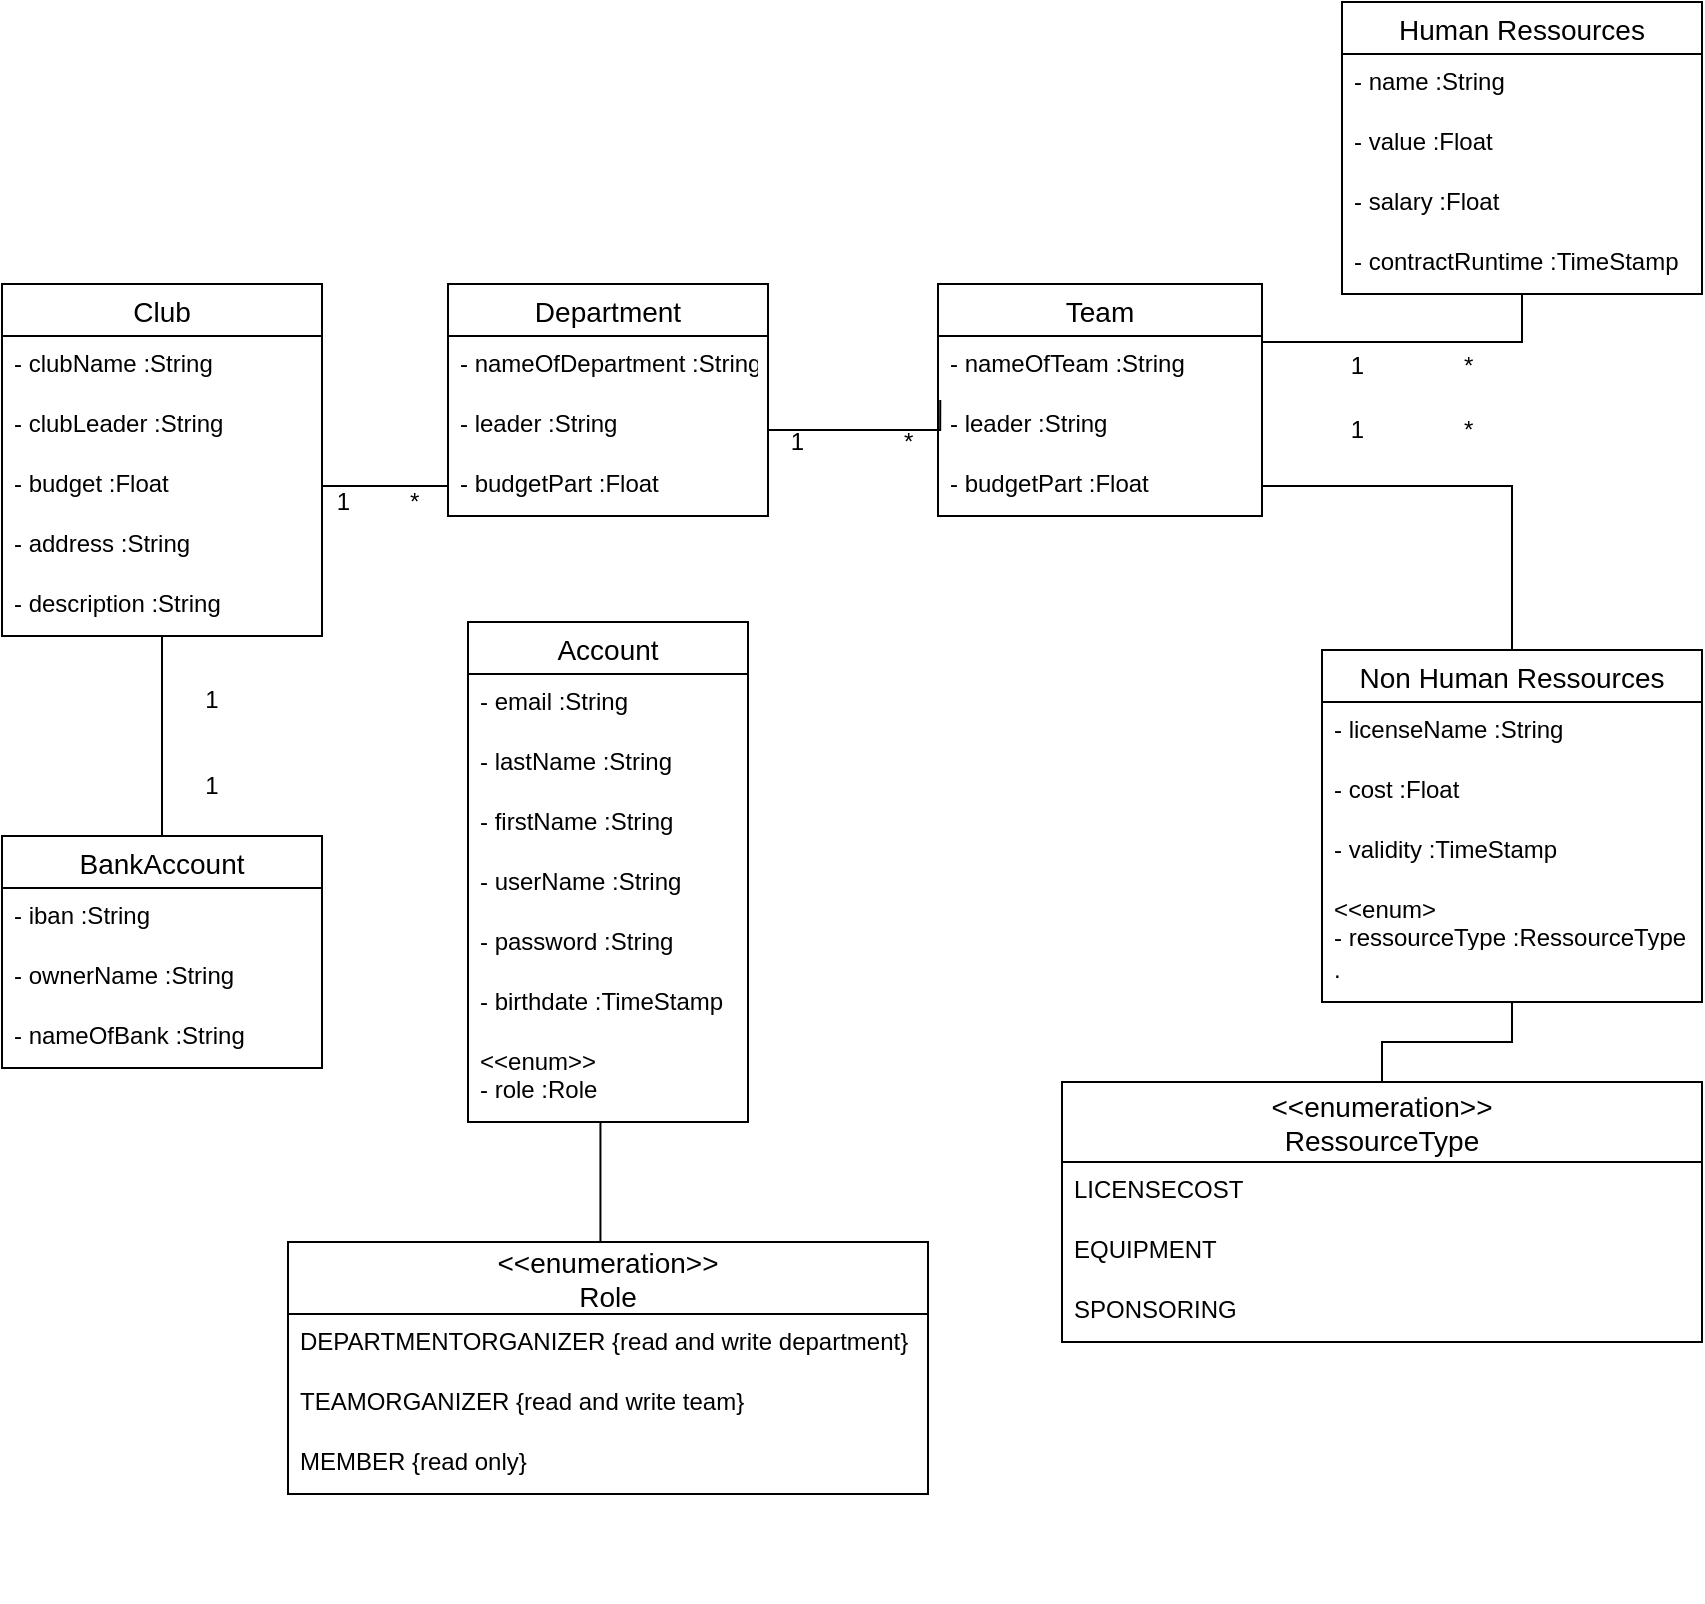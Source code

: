 <mxfile version="14.7.4" type="embed"><diagram id="eWgVhd_gzd1cVDStw0Og" name="Page-1"><mxGraphModel dx="739" dy="881" grid="1" gridSize="10" guides="1" tooltips="1" connect="1" arrows="1" fold="1" page="1" pageScale="1" pageWidth="850" pageHeight="1100" math="0" shadow="0"><root><mxCell id="0"/><mxCell id="1" parent="0"/><mxCell id="2" value="Account" style="swimlane;fontStyle=0;childLayout=stackLayout;horizontal=1;startSize=26;horizontalStack=0;resizeParent=1;resizeParentMax=0;resizeLast=0;collapsible=1;marginBottom=0;align=center;fontSize=14;" parent="1" vertex="1"><mxGeometry x="233" y="370" width="140" height="250" as="geometry"><mxRectangle x="40" y="120" width="90" height="26" as="alternateBounds"/></mxGeometry></mxCell><mxCell id="3" value="- email :String" style="text;strokeColor=none;fillColor=none;spacingLeft=4;spacingRight=4;overflow=hidden;rotatable=0;points=[[0,0.5],[1,0.5]];portConstraint=eastwest;fontSize=12;" parent="2" vertex="1"><mxGeometry y="26" width="140" height="30" as="geometry"/></mxCell><mxCell id="4" value="- lastName :String" style="text;strokeColor=none;fillColor=none;spacingLeft=4;spacingRight=4;overflow=hidden;rotatable=0;points=[[0,0.5],[1,0.5]];portConstraint=eastwest;fontSize=12;" parent="2" vertex="1"><mxGeometry y="56" width="140" height="30" as="geometry"/></mxCell><mxCell id="5" value="- firstName :String" style="text;strokeColor=none;fillColor=none;spacingLeft=4;spacingRight=4;overflow=hidden;rotatable=0;points=[[0,0.5],[1,0.5]];portConstraint=eastwest;fontSize=12;" parent="2" vertex="1"><mxGeometry y="86" width="140" height="30" as="geometry"/></mxCell><mxCell id="13" value="- userName :String" style="text;strokeColor=none;fillColor=none;spacingLeft=4;spacingRight=4;overflow=hidden;rotatable=0;points=[[0,0.5],[1,0.5]];portConstraint=eastwest;fontSize=12;" parent="2" vertex="1"><mxGeometry y="116" width="140" height="30" as="geometry"/></mxCell><mxCell id="14" value="- password :String" style="text;strokeColor=none;fillColor=none;spacingLeft=4;spacingRight=4;overflow=hidden;rotatable=0;points=[[0,0.5],[1,0.5]];portConstraint=eastwest;fontSize=12;" parent="2" vertex="1"><mxGeometry y="146" width="140" height="30" as="geometry"/></mxCell><mxCell id="15" value="- birthdate :TimeStamp" style="text;strokeColor=none;fillColor=none;spacingLeft=4;spacingRight=4;overflow=hidden;rotatable=0;points=[[0,0.5],[1,0.5]];portConstraint=eastwest;fontSize=12;" parent="2" vertex="1"><mxGeometry y="176" width="140" height="30" as="geometry"/></mxCell><mxCell id="42" value="&lt;&lt;enum&gt;&gt; &#10;- role :Role" style="text;strokeColor=none;fillColor=none;spacingLeft=4;spacingRight=4;overflow=hidden;rotatable=0;points=[[0,0.5],[1,0.5]];portConstraint=eastwest;fontSize=12;" parent="2" vertex="1"><mxGeometry y="206" width="140" height="44" as="geometry"/></mxCell><mxCell id="55" style="edgeStyle=orthogonalEdgeStyle;rounded=0;orthogonalLoop=1;jettySize=auto;html=1;entryX=0.007;entryY=0.067;entryDx=0;entryDy=0;entryPerimeter=0;endArrow=none;endFill=0;" parent="1" source="16" target="23" edge="1"><mxGeometry relative="1" as="geometry"><Array as="points"><mxPoint x="469" y="274"/></Array></mxGeometry></mxCell><mxCell id="16" value="Department" style="swimlane;fontStyle=0;childLayout=stackLayout;horizontal=1;startSize=26;horizontalStack=0;resizeParent=1;resizeParentMax=0;resizeLast=0;collapsible=1;marginBottom=0;align=center;fontSize=14;" parent="1" vertex="1"><mxGeometry x="223" y="201" width="160" height="116" as="geometry"/></mxCell><mxCell id="17" value="- nameOfDepartment :String" style="text;strokeColor=none;fillColor=none;spacingLeft=4;spacingRight=4;overflow=hidden;rotatable=0;points=[[0,0.5],[1,0.5]];portConstraint=eastwest;fontSize=12;" parent="16" vertex="1"><mxGeometry y="26" width="160" height="30" as="geometry"/></mxCell><mxCell id="18" value="- leader :String" style="text;strokeColor=none;fillColor=none;spacingLeft=4;spacingRight=4;overflow=hidden;rotatable=0;points=[[0,0.5],[1,0.5]];portConstraint=eastwest;fontSize=12;" parent="16" vertex="1"><mxGeometry y="56" width="160" height="30" as="geometry"/></mxCell><mxCell id="19" value="- budgetPart :Float" style="text;strokeColor=none;fillColor=none;spacingLeft=4;spacingRight=4;overflow=hidden;rotatable=0;points=[[0,0.5],[1,0.5]];portConstraint=eastwest;fontSize=12;" parent="16" vertex="1"><mxGeometry y="86" width="160" height="30" as="geometry"/></mxCell><mxCell id="21" value="Team" style="swimlane;fontStyle=0;childLayout=stackLayout;horizontal=1;startSize=26;horizontalStack=0;resizeParent=1;resizeParentMax=0;resizeLast=0;collapsible=1;marginBottom=0;align=center;fontSize=14;" parent="1" vertex="1"><mxGeometry x="468" y="201" width="162" height="116" as="geometry"/></mxCell><mxCell id="22" value="- nameOfTeam :String" style="text;strokeColor=none;fillColor=none;spacingLeft=4;spacingRight=4;overflow=hidden;rotatable=0;points=[[0,0.5],[1,0.5]];portConstraint=eastwest;fontSize=12;" parent="21" vertex="1"><mxGeometry y="26" width="162" height="30" as="geometry"/></mxCell><mxCell id="23" value="- leader :String" style="text;strokeColor=none;fillColor=none;spacingLeft=4;spacingRight=4;overflow=hidden;rotatable=0;points=[[0,0.5],[1,0.5]];portConstraint=eastwest;fontSize=12;" parent="21" vertex="1"><mxGeometry y="56" width="162" height="30" as="geometry"/></mxCell><mxCell id="24" value="- budgetPart :Float" style="text;strokeColor=none;fillColor=none;spacingLeft=4;spacingRight=4;overflow=hidden;rotatable=0;points=[[0,0.5],[1,0.5]];portConstraint=eastwest;fontSize=12;" parent="21" vertex="1"><mxGeometry y="86" width="162" height="30" as="geometry"/></mxCell><mxCell id="82" style="edgeStyle=orthogonalEdgeStyle;rounded=0;orthogonalLoop=1;jettySize=auto;html=1;endArrow=none;endFill=0;" parent="1" source="26" target="75" edge="1"><mxGeometry relative="1" as="geometry"><mxPoint x="80" y="430" as="targetPoint"/><Array as="points"/></mxGeometry></mxCell><mxCell id="26" value="BankAccount" style="swimlane;fontStyle=0;childLayout=stackLayout;horizontal=1;startSize=26;horizontalStack=0;resizeParent=1;resizeParentMax=0;resizeLast=0;collapsible=1;marginBottom=0;align=center;fontSize=14;" parent="1" vertex="1"><mxGeometry y="477" width="160" height="116" as="geometry"/></mxCell><mxCell id="27" value="- iban :String" style="text;strokeColor=none;fillColor=none;spacingLeft=4;spacingRight=4;overflow=hidden;rotatable=0;points=[[0,0.5],[1,0.5]];portConstraint=eastwest;fontSize=12;" parent="26" vertex="1"><mxGeometry y="26" width="160" height="30" as="geometry"/></mxCell><mxCell id="28" value="- ownerName :String" style="text;strokeColor=none;fillColor=none;spacingLeft=4;spacingRight=4;overflow=hidden;rotatable=0;points=[[0,0.5],[1,0.5]];portConstraint=eastwest;fontSize=12;" parent="26" vertex="1"><mxGeometry y="56" width="160" height="30" as="geometry"/></mxCell><mxCell id="29" value="- nameOfBank :String" style="text;strokeColor=none;fillColor=none;spacingLeft=4;spacingRight=4;overflow=hidden;rotatable=0;points=[[0,0.5],[1,0.5]];portConstraint=eastwest;fontSize=12;" parent="26" vertex="1"><mxGeometry y="86" width="160" height="30" as="geometry"/></mxCell><mxCell id="58" style="edgeStyle=orthogonalEdgeStyle;rounded=0;orthogonalLoop=1;jettySize=auto;html=1;entryX=1;entryY=0.5;entryDx=0;entryDy=0;endArrow=none;endFill=0;" parent="1" source="30" target="23" edge="1"><mxGeometry relative="1" as="geometry"><Array as="points"><mxPoint x="760" y="230"/><mxPoint x="630" y="230"/></Array><mxPoint x="760.36" y="210.18" as="sourcePoint"/></mxGeometry></mxCell><mxCell id="30" value="Human Ressources" style="swimlane;fontStyle=0;childLayout=stackLayout;horizontal=1;startSize=26;horizontalStack=0;resizeParent=1;resizeParentMax=0;resizeLast=0;collapsible=1;marginBottom=0;align=center;fontSize=14;" parent="1" vertex="1"><mxGeometry x="670" y="60" width="180" height="146" as="geometry"/></mxCell><mxCell id="31" value="- name :String" style="text;strokeColor=none;fillColor=none;spacingLeft=4;spacingRight=4;overflow=hidden;rotatable=0;points=[[0,0.5],[1,0.5]];portConstraint=eastwest;fontSize=12;" parent="30" vertex="1"><mxGeometry y="26" width="180" height="30" as="geometry"/></mxCell><mxCell id="32" value="- value :Float" style="text;strokeColor=none;fillColor=none;spacingLeft=4;spacingRight=4;overflow=hidden;rotatable=0;points=[[0,0.5],[1,0.5]];portConstraint=eastwest;fontSize=12;" parent="30" vertex="1"><mxGeometry y="56" width="180" height="30" as="geometry"/></mxCell><mxCell id="33" value="- salary :Float" style="text;strokeColor=none;fillColor=none;spacingLeft=4;spacingRight=4;overflow=hidden;rotatable=0;points=[[0,0.5],[1,0.5]];portConstraint=eastwest;fontSize=12;" parent="30" vertex="1"><mxGeometry y="86" width="180" height="30" as="geometry"/></mxCell><mxCell id="49" value="- contractRuntime :TimeStamp" style="text;strokeColor=none;fillColor=none;spacingLeft=4;spacingRight=4;overflow=hidden;rotatable=0;points=[[0,0.5],[1,0.5]];portConstraint=eastwest;fontSize=12;" parent="30" vertex="1"><mxGeometry y="116" width="180" height="30" as="geometry"/></mxCell><mxCell id="60" style="edgeStyle=orthogonalEdgeStyle;rounded=0;orthogonalLoop=1;jettySize=auto;html=1;entryX=1;entryY=0.5;entryDx=0;entryDy=0;endArrow=none;endFill=0;" parent="1" source="34" target="24" edge="1"><mxGeometry relative="1" as="geometry"/></mxCell><mxCell id="34" value="Non Human Ressources" style="swimlane;fontStyle=0;childLayout=stackLayout;horizontal=1;startSize=26;horizontalStack=0;resizeParent=1;resizeParentMax=0;resizeLast=0;collapsible=1;marginBottom=0;align=center;fontSize=14;" parent="1" vertex="1"><mxGeometry x="660" y="384" width="190" height="176" as="geometry"/></mxCell><mxCell id="35" value="- licenseName :String" style="text;strokeColor=none;fillColor=none;spacingLeft=4;spacingRight=4;overflow=hidden;rotatable=0;points=[[0,0.5],[1,0.5]];portConstraint=eastwest;fontSize=12;" parent="34" vertex="1"><mxGeometry y="26" width="190" height="30" as="geometry"/></mxCell><mxCell id="36" value="- cost :Float" style="text;strokeColor=none;fillColor=none;spacingLeft=4;spacingRight=4;overflow=hidden;rotatable=0;points=[[0,0.5],[1,0.5]];portConstraint=eastwest;fontSize=12;" parent="34" vertex="1"><mxGeometry y="56" width="190" height="30" as="geometry"/></mxCell><mxCell id="37" value="- validity :TimeStamp" style="text;strokeColor=none;fillColor=none;spacingLeft=4;spacingRight=4;overflow=hidden;rotatable=0;points=[[0,0.5],[1,0.5]];portConstraint=eastwest;fontSize=12;" parent="34" vertex="1"><mxGeometry y="86" width="190" height="30" as="geometry"/></mxCell><mxCell id="84" value="&lt;&lt;enum&gt;&#10;- ressourceType :RessourceType" style="text;strokeColor=none;fillColor=none;spacingLeft=4;spacingRight=4;overflow=hidden;rotatable=0;points=[[0,0.5],[1,0.5]];portConstraint=eastwest;fontSize=12;" parent="34" vertex="1"><mxGeometry y="116" width="190" height="30" as="geometry"/></mxCell><mxCell id="85" value="." style="text;strokeColor=none;fillColor=none;spacingLeft=4;spacingRight=4;overflow=hidden;rotatable=0;points=[[0,0.5],[1,0.5]];portConstraint=eastwest;fontSize=12;" parent="34" vertex="1"><mxGeometry y="146" width="190" height="30" as="geometry"/></mxCell><mxCell id="48" style="edgeStyle=orthogonalEdgeStyle;rounded=0;orthogonalLoop=1;jettySize=auto;html=1;entryX=0.473;entryY=0.996;entryDx=0;entryDy=0;entryPerimeter=0;endArrow=none;endFill=0;" parent="1" source="43" target="42" edge="1"><mxGeometry relative="1" as="geometry"><Array as="points"><mxPoint x="303" y="695"/><mxPoint x="299" y="695"/></Array></mxGeometry></mxCell><mxCell id="43" value="&lt;&lt;enumeration&gt;&gt;&#10;Role" style="swimlane;fontStyle=0;childLayout=stackLayout;horizontal=1;startSize=36;horizontalStack=0;resizeParent=1;resizeParentMax=0;resizeLast=0;collapsible=1;marginBottom=0;align=center;fontSize=14;" parent="1" vertex="1"><mxGeometry x="143" y="680" width="320" height="126" as="geometry"/></mxCell><mxCell id="45" value="DEPARTMENTORGANIZER {read and write department}" style="text;strokeColor=none;fillColor=none;spacingLeft=4;spacingRight=4;overflow=hidden;rotatable=0;points=[[0,0.5],[1,0.5]];portConstraint=eastwest;fontSize=12;" parent="43" vertex="1"><mxGeometry y="36" width="320" height="30" as="geometry"/></mxCell><mxCell id="46" value="TEAMORGANIZER {read and write team}" style="text;strokeColor=none;fillColor=none;spacingLeft=4;spacingRight=4;overflow=hidden;rotatable=0;points=[[0,0.5],[1,0.5]];portConstraint=eastwest;fontSize=12;" parent="43" vertex="1"><mxGeometry y="66" width="320" height="30" as="geometry"/></mxCell><mxCell id="47" value="MEMBER {read only}" style="text;strokeColor=none;fillColor=none;spacingLeft=4;spacingRight=4;overflow=hidden;rotatable=0;points=[[0,0.5],[1,0.5]];portConstraint=eastwest;fontSize=12;" parent="43" vertex="1"><mxGeometry y="96" width="320" height="30" as="geometry"/></mxCell><mxCell id="53" value="1&amp;nbsp; &amp;nbsp; &amp;nbsp; &amp;nbsp; &amp;nbsp;*" style="text;html=1;strokeColor=none;fillColor=none;align=center;verticalAlign=middle;whiteSpace=wrap;rounded=0;" parent="1" vertex="1"><mxGeometry x="153" y="300" width="70" height="20" as="geometry"/></mxCell><mxCell id="54" value="1&amp;nbsp; &amp;nbsp; &amp;nbsp; &amp;nbsp; &amp;nbsp; &amp;nbsp; &amp;nbsp; &amp;nbsp;*" style="text;html=1;strokeColor=none;fillColor=none;align=center;verticalAlign=middle;whiteSpace=wrap;rounded=0;" parent="1" vertex="1"><mxGeometry x="390" y="270" width="70" height="20" as="geometry"/></mxCell><mxCell id="59" value="1&amp;nbsp; &amp;nbsp; &amp;nbsp; &amp;nbsp; &amp;nbsp; &amp;nbsp; &amp;nbsp; &amp;nbsp;*" style="text;html=1;strokeColor=none;fillColor=none;align=center;verticalAlign=middle;whiteSpace=wrap;rounded=0;" parent="1" vertex="1"><mxGeometry x="670" y="232" width="70" height="20" as="geometry"/></mxCell><mxCell id="61" value="1&amp;nbsp; &amp;nbsp; &amp;nbsp; &amp;nbsp; &amp;nbsp; &amp;nbsp; &amp;nbsp; &amp;nbsp;*" style="text;html=1;strokeColor=none;fillColor=none;align=center;verticalAlign=middle;whiteSpace=wrap;rounded=0;" parent="1" vertex="1"><mxGeometry x="670" y="264" width="70" height="20" as="geometry"/></mxCell><mxCell id="75" value="Club" style="swimlane;fontStyle=0;childLayout=stackLayout;horizontal=1;startSize=26;horizontalStack=0;resizeParent=1;resizeParentMax=0;resizeLast=0;collapsible=1;marginBottom=0;align=center;fontSize=14;" parent="1" vertex="1"><mxGeometry y="201" width="160" height="176" as="geometry"/></mxCell><mxCell id="76" value="- clubName :String" style="text;strokeColor=none;fillColor=none;spacingLeft=4;spacingRight=4;overflow=hidden;rotatable=0;points=[[0,0.5],[1,0.5]];portConstraint=eastwest;fontSize=12;" parent="75" vertex="1"><mxGeometry y="26" width="160" height="30" as="geometry"/></mxCell><mxCell id="77" value="- clubLeader :String" style="text;strokeColor=none;fillColor=none;spacingLeft=4;spacingRight=4;overflow=hidden;rotatable=0;points=[[0,0.5],[1,0.5]];portConstraint=eastwest;fontSize=12;" parent="75" vertex="1"><mxGeometry y="56" width="160" height="30" as="geometry"/></mxCell><mxCell id="78" value="- budget :Float" style="text;strokeColor=none;fillColor=none;spacingLeft=4;spacingRight=4;overflow=hidden;rotatable=0;points=[[0,0.5],[1,0.5]];portConstraint=eastwest;fontSize=12;" parent="75" vertex="1"><mxGeometry y="86" width="160" height="30" as="geometry"/></mxCell><mxCell id="79" value="- address :String" style="text;strokeColor=none;fillColor=none;spacingLeft=4;spacingRight=4;overflow=hidden;rotatable=0;points=[[0,0.5],[1,0.5]];portConstraint=eastwest;fontSize=12;" parent="75" vertex="1"><mxGeometry y="116" width="160" height="30" as="geometry"/></mxCell><mxCell id="80" value="- description :String" style="text;strokeColor=none;fillColor=none;spacingLeft=4;spacingRight=4;overflow=hidden;rotatable=0;points=[[0,0.5],[1,0.5]];portConstraint=eastwest;fontSize=12;" parent="75" vertex="1"><mxGeometry y="146" width="160" height="30" as="geometry"/></mxCell><mxCell id="81" style="edgeStyle=orthogonalEdgeStyle;rounded=0;orthogonalLoop=1;jettySize=auto;html=1;endArrow=none;endFill=0;" parent="1" source="78" target="19" edge="1"><mxGeometry relative="1" as="geometry"/></mxCell><mxCell id="83" value="1&lt;br&gt;&lt;br&gt;&lt;br&gt;1" style="text;html=1;strokeColor=none;fillColor=none;align=center;verticalAlign=middle;whiteSpace=wrap;rounded=0;" parent="1" vertex="1"><mxGeometry x="70" y="420" width="70" height="20" as="geometry"/></mxCell><mxCell id="90" style="edgeStyle=orthogonalEdgeStyle;rounded=0;orthogonalLoop=1;jettySize=auto;html=1;endArrow=none;endFill=0;" parent="1" source="86" target="34" edge="1"><mxGeometry relative="1" as="geometry"/></mxCell><mxCell id="86" value="&lt;&lt;enumeration&gt;&gt;&#10;RessourceType" style="swimlane;fontStyle=0;childLayout=stackLayout;horizontal=1;startSize=40;horizontalStack=0;resizeParent=1;resizeParentMax=0;resizeLast=0;collapsible=1;marginBottom=0;align=center;fontSize=14;" parent="1" vertex="1"><mxGeometry x="530" y="600" width="320" height="130" as="geometry"/></mxCell><mxCell id="87" value="LICENSECOST" style="text;strokeColor=none;fillColor=none;spacingLeft=4;spacingRight=4;overflow=hidden;rotatable=0;points=[[0,0.5],[1,0.5]];portConstraint=eastwest;fontSize=12;" parent="86" vertex="1"><mxGeometry y="40" width="320" height="30" as="geometry"/></mxCell><mxCell id="88" value="EQUIPMENT" style="text;strokeColor=none;fillColor=none;spacingLeft=4;spacingRight=4;overflow=hidden;rotatable=0;points=[[0,0.5],[1,0.5]];portConstraint=eastwest;fontSize=12;" parent="86" vertex="1"><mxGeometry y="70" width="320" height="30" as="geometry"/></mxCell><mxCell id="89" value="SPONSORING" style="text;strokeColor=none;fillColor=none;spacingLeft=4;spacingRight=4;overflow=hidden;rotatable=0;points=[[0,0.5],[1,0.5]];portConstraint=eastwest;fontSize=12;" parent="86" vertex="1"><mxGeometry y="100" width="320" height="30" as="geometry"/></mxCell><mxCell id="92" value="&amp;nbsp;" style="text;html=1;strokeColor=none;fillColor=none;align=center;verticalAlign=middle;whiteSpace=wrap;rounded=0;" vertex="1" parent="1"><mxGeometry x="700" y="840" width="40" height="20" as="geometry"/></mxCell></root></mxGraphModel></diagram></mxfile>